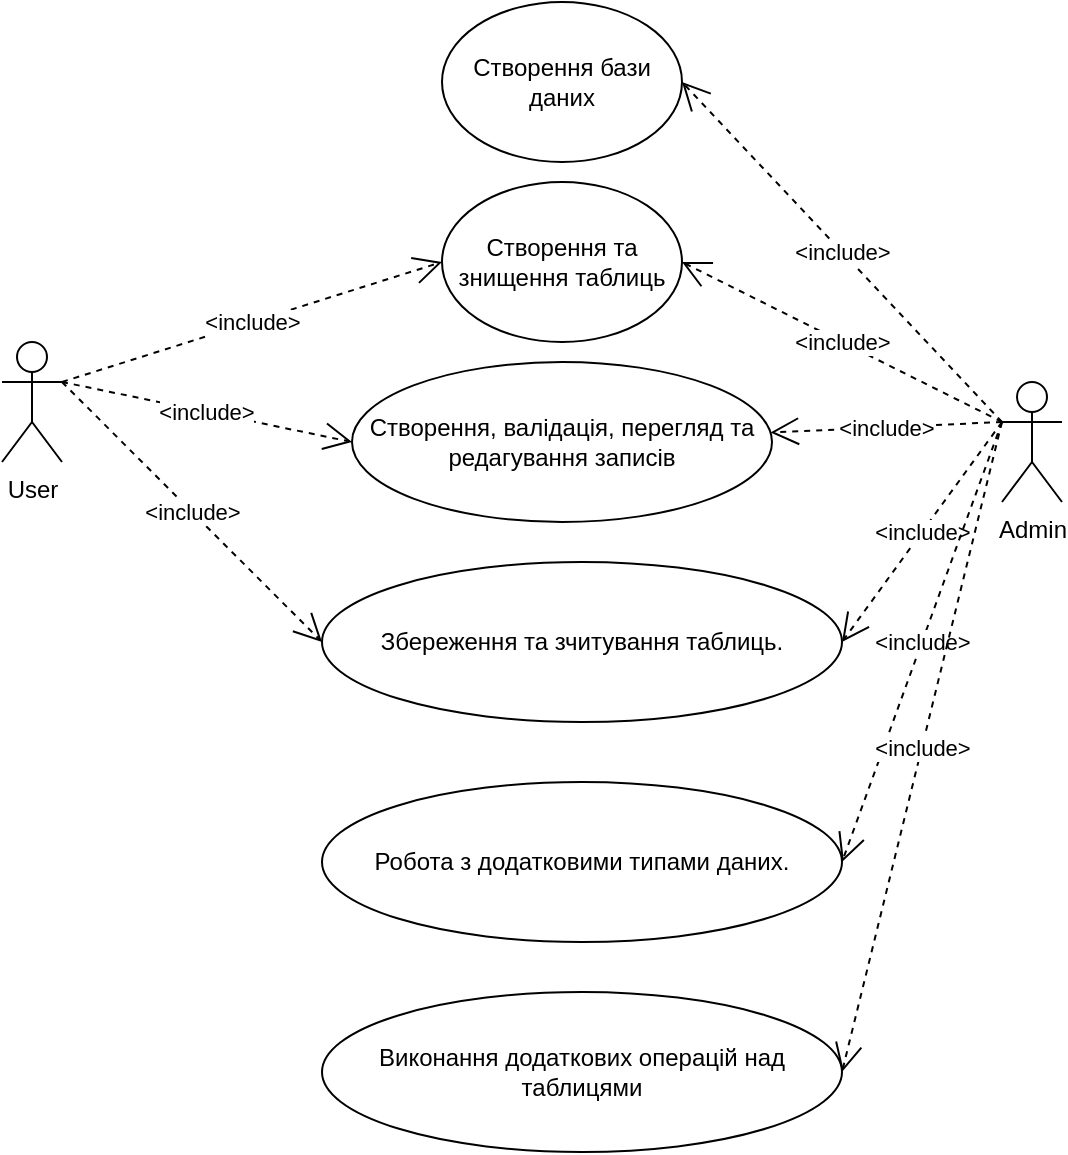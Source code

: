 <mxfile version="24.7.14">
  <diagram name="Страница — 1" id="XUBMaeJ66089UKbXsIE-">
    <mxGraphModel dx="1221" dy="665" grid="1" gridSize="10" guides="1" tooltips="1" connect="1" arrows="1" fold="1" page="1" pageScale="1" pageWidth="827" pageHeight="1169" math="0" shadow="0">
      <root>
        <mxCell id="0" />
        <mxCell id="1" parent="0" />
        <mxCell id="bq06YRNZFdL4kWMBiq9j-1" value="User" style="shape=umlActor;verticalLabelPosition=bottom;verticalAlign=top;html=1;outlineConnect=0;" vertex="1" parent="1">
          <mxGeometry x="110" y="180" width="30" height="60" as="geometry" />
        </mxCell>
        <mxCell id="bq06YRNZFdL4kWMBiq9j-3" value="Створення бази даних" style="ellipse;whiteSpace=wrap;html=1;" vertex="1" parent="1">
          <mxGeometry x="330" y="10" width="120" height="80" as="geometry" />
        </mxCell>
        <mxCell id="bq06YRNZFdL4kWMBiq9j-4" value="Створення та знищення таблиць" style="ellipse;whiteSpace=wrap;html=1;" vertex="1" parent="1">
          <mxGeometry x="330" y="100" width="120" height="80" as="geometry" />
        </mxCell>
        <mxCell id="bq06YRNZFdL4kWMBiq9j-5" value="Створення, валідація, перегляд та редагування записів" style="ellipse;whiteSpace=wrap;html=1;" vertex="1" parent="1">
          <mxGeometry x="285" y="190" width="210" height="80" as="geometry" />
        </mxCell>
        <mxCell id="bq06YRNZFdL4kWMBiq9j-6" value="Збереження та зчитування таблиць." style="ellipse;whiteSpace=wrap;html=1;" vertex="1" parent="1">
          <mxGeometry x="270" y="290" width="260" height="80" as="geometry" />
        </mxCell>
        <mxCell id="bq06YRNZFdL4kWMBiq9j-7" value="Робота з додатковими типами даних." style="ellipse;whiteSpace=wrap;html=1;" vertex="1" parent="1">
          <mxGeometry x="270" y="400" width="260" height="80" as="geometry" />
        </mxCell>
        <mxCell id="bq06YRNZFdL4kWMBiq9j-9" value="Виконання додаткових операцій над таблицями" style="ellipse;whiteSpace=wrap;html=1;" vertex="1" parent="1">
          <mxGeometry x="270" y="505" width="260" height="80" as="geometry" />
        </mxCell>
        <mxCell id="bq06YRNZFdL4kWMBiq9j-10" value="&amp;lt;include&amp;gt;" style="endArrow=open;endSize=12;dashed=1;html=1;rounded=0;exitX=1;exitY=0.333;exitDx=0;exitDy=0;exitPerimeter=0;entryX=0;entryY=0.5;entryDx=0;entryDy=0;" edge="1" parent="1" source="bq06YRNZFdL4kWMBiq9j-1" target="bq06YRNZFdL4kWMBiq9j-4">
          <mxGeometry x="0.0" width="160" relative="1" as="geometry">
            <mxPoint x="330" y="340" as="sourcePoint" />
            <mxPoint x="310" y="150" as="targetPoint" />
            <mxPoint as="offset" />
          </mxGeometry>
        </mxCell>
        <mxCell id="bq06YRNZFdL4kWMBiq9j-11" value="&amp;lt;include&amp;gt;" style="endArrow=open;endSize=12;dashed=1;html=1;rounded=0;entryX=0;entryY=0.5;entryDx=0;entryDy=0;exitX=1;exitY=0.333;exitDx=0;exitDy=0;exitPerimeter=0;" edge="1" parent="1" source="bq06YRNZFdL4kWMBiq9j-1" target="bq06YRNZFdL4kWMBiq9j-5">
          <mxGeometry width="160" relative="1" as="geometry">
            <mxPoint x="150" y="200" as="sourcePoint" />
            <mxPoint x="350" y="170" as="targetPoint" />
          </mxGeometry>
        </mxCell>
        <mxCell id="bq06YRNZFdL4kWMBiq9j-12" value="&amp;lt;include&amp;gt;" style="endArrow=open;endSize=12;dashed=1;html=1;rounded=0;entryX=0;entryY=0.5;entryDx=0;entryDy=0;exitX=1;exitY=0.333;exitDx=0;exitDy=0;exitPerimeter=0;" edge="1" parent="1" source="bq06YRNZFdL4kWMBiq9j-1" target="bq06YRNZFdL4kWMBiq9j-6">
          <mxGeometry width="160" relative="1" as="geometry">
            <mxPoint x="160" y="210" as="sourcePoint" />
            <mxPoint x="295" y="240" as="targetPoint" />
          </mxGeometry>
        </mxCell>
        <mxCell id="bq06YRNZFdL4kWMBiq9j-13" value="Admin" style="shape=umlActor;verticalLabelPosition=bottom;verticalAlign=top;html=1;outlineConnect=0;" vertex="1" parent="1">
          <mxGeometry x="610" y="200" width="30" height="60" as="geometry" />
        </mxCell>
        <mxCell id="bq06YRNZFdL4kWMBiq9j-19" value="&amp;lt;include&amp;gt;" style="endArrow=open;endSize=12;dashed=1;html=1;rounded=0;entryX=1;entryY=0.5;entryDx=0;entryDy=0;exitX=0;exitY=0.333;exitDx=0;exitDy=0;exitPerimeter=0;" edge="1" parent="1" source="bq06YRNZFdL4kWMBiq9j-13" target="bq06YRNZFdL4kWMBiq9j-3">
          <mxGeometry width="160" relative="1" as="geometry">
            <mxPoint x="150" y="210" as="sourcePoint" />
            <mxPoint x="295" y="240" as="targetPoint" />
          </mxGeometry>
        </mxCell>
        <mxCell id="bq06YRNZFdL4kWMBiq9j-20" value="&amp;lt;include&amp;gt;" style="endArrow=open;endSize=12;dashed=1;html=1;rounded=0;entryX=1;entryY=0.5;entryDx=0;entryDy=0;exitX=0;exitY=0.333;exitDx=0;exitDy=0;exitPerimeter=0;" edge="1" parent="1" source="bq06YRNZFdL4kWMBiq9j-13" target="bq06YRNZFdL4kWMBiq9j-4">
          <mxGeometry width="160" relative="1" as="geometry">
            <mxPoint x="620" y="230" as="sourcePoint" />
            <mxPoint x="460" y="60" as="targetPoint" />
          </mxGeometry>
        </mxCell>
        <mxCell id="bq06YRNZFdL4kWMBiq9j-21" value="&amp;lt;include&amp;gt;" style="endArrow=open;endSize=12;dashed=1;html=1;rounded=0;" edge="1" parent="1" target="bq06YRNZFdL4kWMBiq9j-5">
          <mxGeometry width="160" relative="1" as="geometry">
            <mxPoint x="610" y="220" as="sourcePoint" />
            <mxPoint x="460" y="150" as="targetPoint" />
          </mxGeometry>
        </mxCell>
        <mxCell id="bq06YRNZFdL4kWMBiq9j-22" value="&amp;lt;include&amp;gt;" style="endArrow=open;endSize=12;dashed=1;html=1;rounded=0;entryX=1;entryY=0.5;entryDx=0;entryDy=0;" edge="1" parent="1" target="bq06YRNZFdL4kWMBiq9j-6">
          <mxGeometry width="160" relative="1" as="geometry">
            <mxPoint x="610" y="220" as="sourcePoint" />
            <mxPoint x="550" y="325" as="targetPoint" />
          </mxGeometry>
        </mxCell>
        <mxCell id="bq06YRNZFdL4kWMBiq9j-23" value="&amp;lt;include&amp;gt;" style="endArrow=open;endSize=12;dashed=1;html=1;rounded=0;entryX=1;entryY=0.5;entryDx=0;entryDy=0;" edge="1" parent="1" target="bq06YRNZFdL4kWMBiq9j-7">
          <mxGeometry width="160" relative="1" as="geometry">
            <mxPoint x="610" y="220" as="sourcePoint" />
            <mxPoint x="530" y="442.5" as="targetPoint" />
          </mxGeometry>
        </mxCell>
        <mxCell id="bq06YRNZFdL4kWMBiq9j-24" value="&amp;lt;include&amp;gt;" style="endArrow=open;endSize=12;dashed=1;html=1;rounded=0;entryX=1;entryY=0.5;entryDx=0;entryDy=0;exitX=0;exitY=0.333;exitDx=0;exitDy=0;exitPerimeter=0;" edge="1" parent="1" source="bq06YRNZFdL4kWMBiq9j-13" target="bq06YRNZFdL4kWMBiq9j-9">
          <mxGeometry width="160" relative="1" as="geometry">
            <mxPoint x="620" y="230" as="sourcePoint" />
            <mxPoint x="540" y="450" as="targetPoint" />
          </mxGeometry>
        </mxCell>
      </root>
    </mxGraphModel>
  </diagram>
</mxfile>
